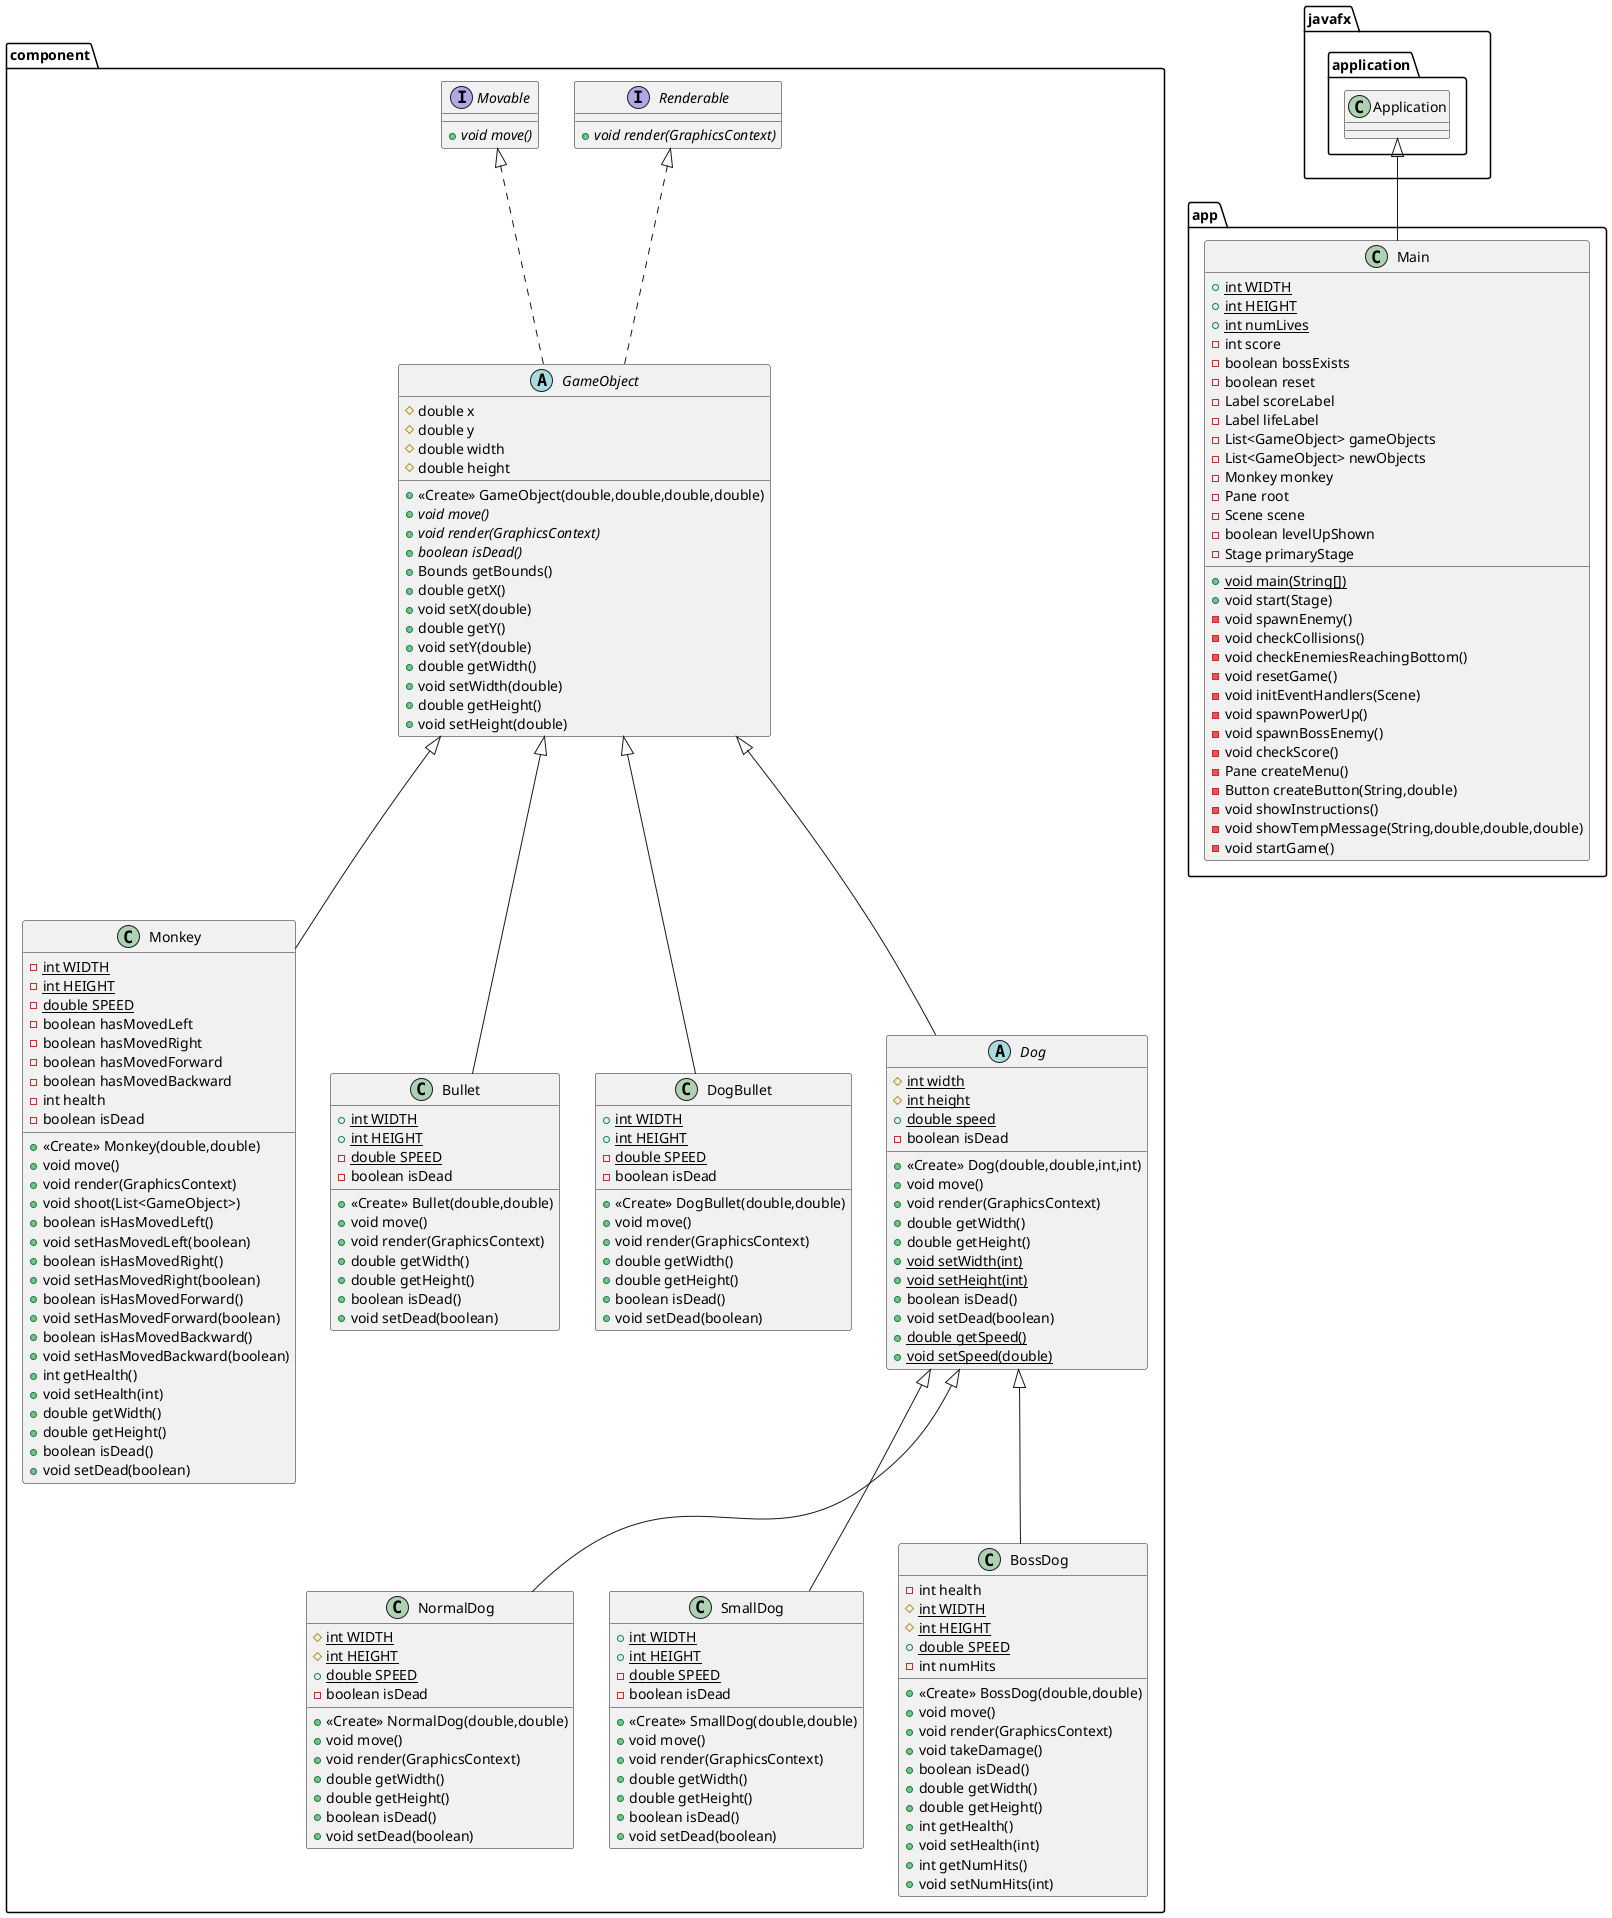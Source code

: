 @startuml
interface component.Renderable {
+ {abstract}void render(GraphicsContext)
}
class app.Main {
+ {static} int WIDTH
+ {static} int HEIGHT
+ {static} int numLives
- int score
- boolean bossExists
- boolean reset
- Label scoreLabel
- Label lifeLabel
- List<GameObject> gameObjects
- List<GameObject> newObjects
- Monkey monkey
- Pane root
- Scene scene
- boolean levelUpShown
- Stage primaryStage
+ {static} void main(String[])
+ void start(Stage)
- void spawnEnemy()
- void checkCollisions()
- void checkEnemiesReachingBottom()
- void resetGame()
- void initEventHandlers(Scene)
- void spawnPowerUp()
- void spawnBossEnemy()
- void checkScore()
- Pane createMenu()
- Button createButton(String,double)
- void showInstructions()
- void showTempMessage(String,double,double,double)
- void startGame()
}
class component.NormalDog {
# {static} int WIDTH
# {static} int HEIGHT
+ {static} double SPEED
- boolean isDead
+ <<Create>> NormalDog(double,double)
+ void move()
+ void render(GraphicsContext)
+ double getWidth()
+ double getHeight()
+ boolean isDead()
+ void setDead(boolean)
}
abstract class component.GameObject {
# double x
# double y
# double width
# double height
+ <<Create>> GameObject(double,double,double,double)
+ {abstract}void move()
+ {abstract}void render(GraphicsContext)
+ {abstract}boolean isDead()
+ Bounds getBounds()
+ double getX()
+ void setX(double)
+ double getY()
+ void setY(double)
+ double getWidth()
+ void setWidth(double)
+ double getHeight()
+ void setHeight(double)
}
class component.Monkey {
- {static} int WIDTH
- {static} int HEIGHT
- {static} double SPEED
- boolean hasMovedLeft
- boolean hasMovedRight
- boolean hasMovedForward
- boolean hasMovedBackward
- int health
- boolean isDead
+ <<Create>> Monkey(double,double)
+ void move()
+ void render(GraphicsContext)
+ void shoot(List<GameObject>)
+ boolean isHasMovedLeft()
+ void setHasMovedLeft(boolean)
+ boolean isHasMovedRight()
+ void setHasMovedRight(boolean)
+ boolean isHasMovedForward()
+ void setHasMovedForward(boolean)
+ boolean isHasMovedBackward()
+ void setHasMovedBackward(boolean)
+ int getHealth()
+ void setHealth(int)
+ double getWidth()
+ double getHeight()
+ boolean isDead()
+ void setDead(boolean)
}
class component.SmallDog {
+ {static} int WIDTH
+ {static} int HEIGHT
- {static} double SPEED
- boolean isDead
+ <<Create>> SmallDog(double,double)
+ void move()
+ void render(GraphicsContext)
+ double getWidth()
+ double getHeight()
+ boolean isDead()
+ void setDead(boolean)
}
class component.Bullet {
+ {static} int WIDTH
+ {static} int HEIGHT
- {static} double SPEED
- boolean isDead
+ <<Create>> Bullet(double,double)
+ void move()
+ void render(GraphicsContext)
+ double getWidth()
+ double getHeight()
+ boolean isDead()
+ void setDead(boolean)
}
interface component.Movable {
+ {abstract}void move()
}
class component.DogBullet {
+ {static} int WIDTH
+ {static} int HEIGHT
- {static} double SPEED
- boolean isDead
+ <<Create>> DogBullet(double,double)
+ void move()
+ void render(GraphicsContext)
+ double getWidth()
+ double getHeight()
+ boolean isDead()
+ void setDead(boolean)
}
abstract class component.Dog {
# {static} int width
# {static} int height
+ {static} double speed
- boolean isDead
+ <<Create>> Dog(double,double,int,int)
+ void move()
+ void render(GraphicsContext)
+ double getWidth()
+ double getHeight()
+ {static} void setWidth(int)
+ {static} void setHeight(int)
+ boolean isDead()
+ void setDead(boolean)
+ {static} double getSpeed()
+ {static} void setSpeed(double)
}
class component.BossDog {
- int health
# {static} int WIDTH
# {static} int HEIGHT
+ {static} double SPEED
- int numHits
+ <<Create>> BossDog(double,double)
+ void move()
+ void render(GraphicsContext)
+ void takeDamage()
+ boolean isDead()
+ double getWidth()
+ double getHeight()
+ int getHealth()
+ void setHealth(int)
+ int getNumHits()
+ void setNumHits(int)
}


javafx.application.Application <|-- app.Main
component.Dog <|-- component.NormalDog
component.Movable <|.. component.GameObject
component.Renderable <|.. component.GameObject
component.GameObject <|-- component.Monkey
component.Dog <|-- component.SmallDog
component.GameObject <|-- component.Bullet
component.GameObject <|-- component.DogBullet
component.GameObject <|-- component.Dog
component.Dog <|-- component.BossDog
@enduml